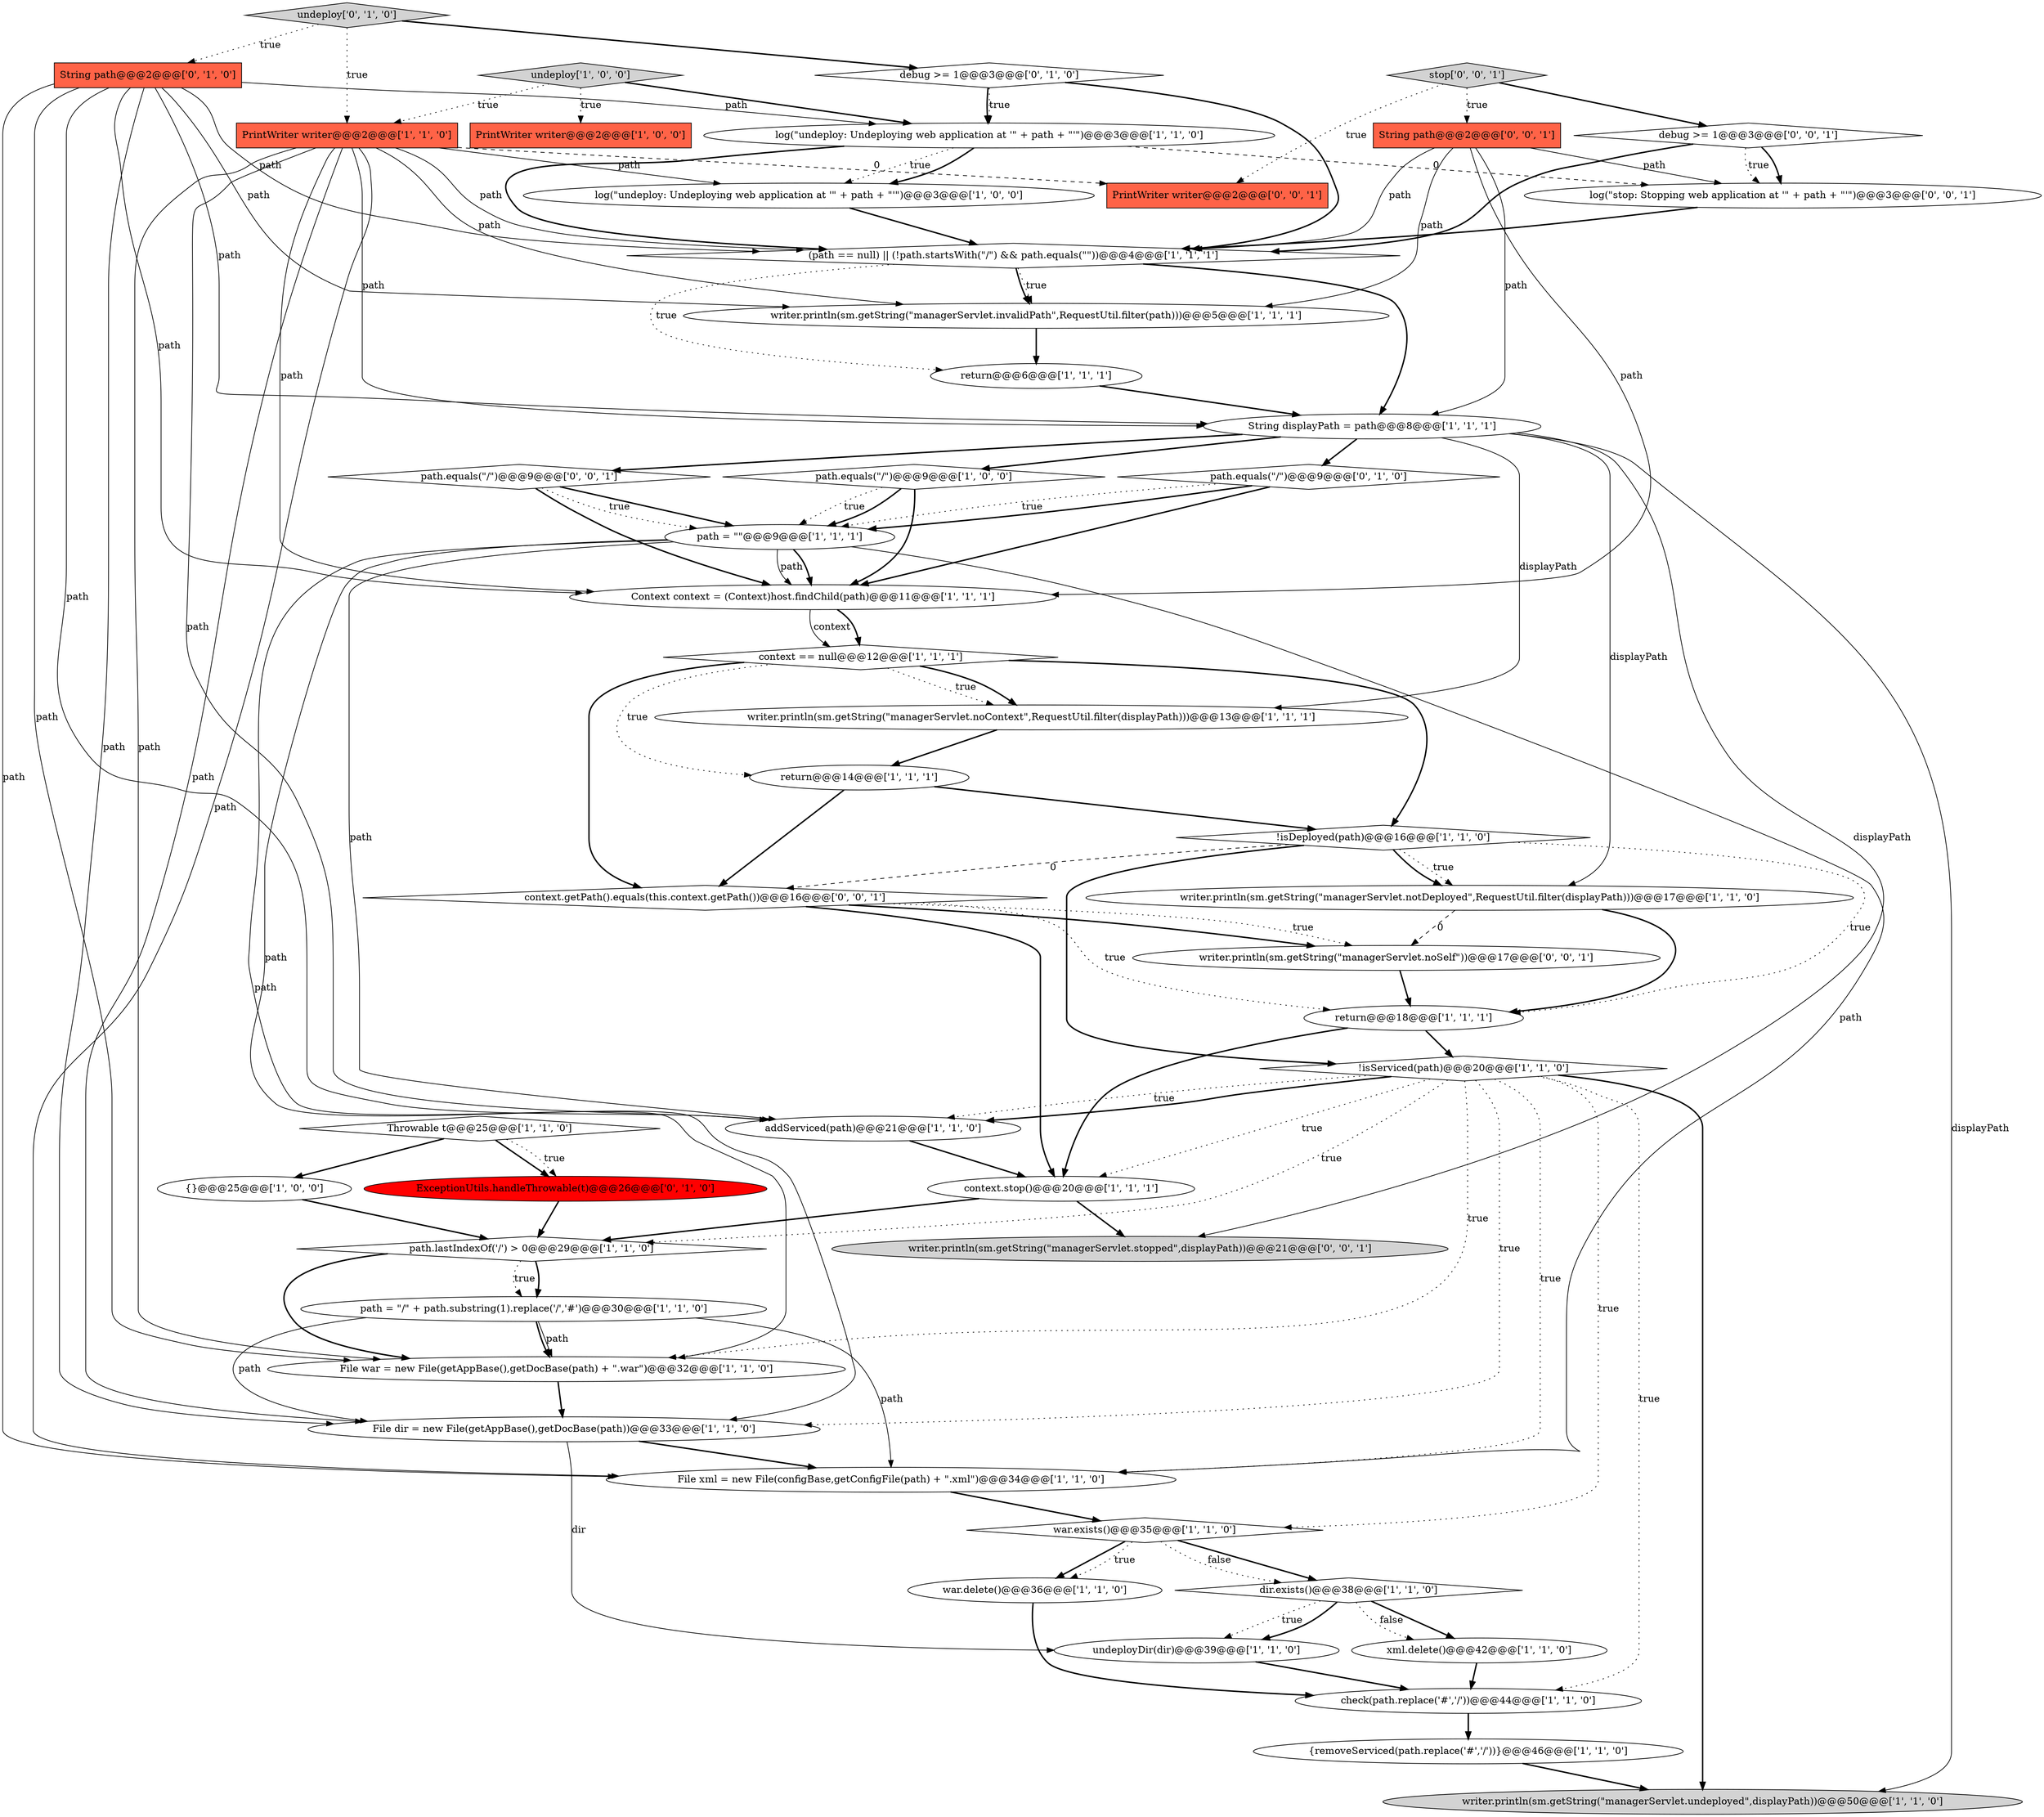 digraph {
1 [style = filled, label = "PrintWriter writer@@@2@@@['1', '0', '0']", fillcolor = tomato, shape = box image = "AAA0AAABBB1BBB"];
12 [style = filled, label = "undeployDir(dir)@@@39@@@['1', '1', '0']", fillcolor = white, shape = ellipse image = "AAA0AAABBB1BBB"];
18 [style = filled, label = "check(path.replace('#','/'))@@@44@@@['1', '1', '0']", fillcolor = white, shape = ellipse image = "AAA0AAABBB1BBB"];
24 [style = filled, label = "return@@@18@@@['1', '1', '1']", fillcolor = white, shape = ellipse image = "AAA0AAABBB1BBB"];
37 [style = filled, label = "String path@@@2@@@['0', '1', '0']", fillcolor = tomato, shape = box image = "AAA0AAABBB2BBB"];
39 [style = filled, label = "ExceptionUtils.handleThrowable(t)@@@26@@@['0', '1', '0']", fillcolor = red, shape = ellipse image = "AAA1AAABBB2BBB"];
15 [style = filled, label = "path.equals(\"/\")@@@9@@@['1', '0', '0']", fillcolor = white, shape = diamond image = "AAA0AAABBB1BBB"];
42 [style = filled, label = "context.getPath().equals(this.context.getPath())@@@16@@@['0', '0', '1']", fillcolor = white, shape = diamond image = "AAA0AAABBB3BBB"];
38 [style = filled, label = "path.equals(\"/\")@@@9@@@['0', '1', '0']", fillcolor = white, shape = diamond image = "AAA0AAABBB2BBB"];
45 [style = filled, label = "writer.println(sm.getString(\"managerServlet.stopped\",displayPath))@@@21@@@['0', '0', '1']", fillcolor = lightgray, shape = ellipse image = "AAA0AAABBB3BBB"];
31 [style = filled, label = "path = \"\"@@@9@@@['1', '1', '1']", fillcolor = white, shape = ellipse image = "AAA0AAABBB1BBB"];
41 [style = filled, label = "debug >= 1@@@3@@@['0', '0', '1']", fillcolor = white, shape = diamond image = "AAA0AAABBB3BBB"];
10 [style = filled, label = "xml.delete()@@@42@@@['1', '1', '0']", fillcolor = white, shape = ellipse image = "AAA0AAABBB1BBB"];
44 [style = filled, label = "stop['0', '0', '1']", fillcolor = lightgray, shape = diamond image = "AAA0AAABBB3BBB"];
3 [style = filled, label = "File war = new File(getAppBase(),getDocBase(path) + \".war\")@@@32@@@['1', '1', '0']", fillcolor = white, shape = ellipse image = "AAA0AAABBB1BBB"];
29 [style = filled, label = "PrintWriter writer@@@2@@@['1', '1', '0']", fillcolor = tomato, shape = box image = "AAA0AAABBB1BBB"];
9 [style = filled, label = "return@@@14@@@['1', '1', '1']", fillcolor = white, shape = ellipse image = "AAA0AAABBB1BBB"];
19 [style = filled, label = "{removeServiced(path.replace('#','/'))}@@@46@@@['1', '1', '0']", fillcolor = white, shape = ellipse image = "AAA0AAABBB1BBB"];
27 [style = filled, label = "war.exists()@@@35@@@['1', '1', '0']", fillcolor = white, shape = diamond image = "AAA0AAABBB1BBB"];
14 [style = filled, label = "path = \"/\" + path.substring(1).replace('/','#')@@@30@@@['1', '1', '0']", fillcolor = white, shape = ellipse image = "AAA0AAABBB1BBB"];
4 [style = filled, label = "writer.println(sm.getString(\"managerServlet.invalidPath\",RequestUtil.filter(path)))@@@5@@@['1', '1', '1']", fillcolor = white, shape = ellipse image = "AAA0AAABBB1BBB"];
23 [style = filled, label = "writer.println(sm.getString(\"managerServlet.noContext\",RequestUtil.filter(displayPath)))@@@13@@@['1', '1', '1']", fillcolor = white, shape = ellipse image = "AAA0AAABBB1BBB"];
36 [style = filled, label = "debug >= 1@@@3@@@['0', '1', '0']", fillcolor = white, shape = diamond image = "AAA0AAABBB2BBB"];
26 [style = filled, label = "addServiced(path)@@@21@@@['1', '1', '0']", fillcolor = white, shape = ellipse image = "AAA0AAABBB1BBB"];
7 [style = filled, label = "return@@@6@@@['1', '1', '1']", fillcolor = white, shape = ellipse image = "AAA0AAABBB1BBB"];
40 [style = filled, label = "undeploy['0', '1', '0']", fillcolor = lightgray, shape = diamond image = "AAA0AAABBB2BBB"];
16 [style = filled, label = "Context context = (Context)host.findChild(path)@@@11@@@['1', '1', '1']", fillcolor = white, shape = ellipse image = "AAA0AAABBB1BBB"];
13 [style = filled, label = "undeploy['1', '0', '0']", fillcolor = lightgray, shape = diamond image = "AAA0AAABBB1BBB"];
11 [style = filled, label = "path.lastIndexOf('/') > 0@@@29@@@['1', '1', '0']", fillcolor = white, shape = diamond image = "AAA0AAABBB1BBB"];
34 [style = filled, label = "!isServiced(path)@@@20@@@['1', '1', '0']", fillcolor = white, shape = diamond image = "AAA0AAABBB1BBB"];
47 [style = filled, label = "writer.println(sm.getString(\"managerServlet.noSelf\"))@@@17@@@['0', '0', '1']", fillcolor = white, shape = ellipse image = "AAA0AAABBB3BBB"];
6 [style = filled, label = "(path == null) || (!path.startsWith(\"/\") && path.equals(\"\"))@@@4@@@['1', '1', '1']", fillcolor = white, shape = diamond image = "AAA0AAABBB1BBB"];
25 [style = filled, label = "log(\"undeploy: Undeploying web application at '\" + path + \"'\")@@@3@@@['1', '1', '0']", fillcolor = white, shape = ellipse image = "AAA0AAABBB1BBB"];
33 [style = filled, label = "File dir = new File(getAppBase(),getDocBase(path))@@@33@@@['1', '1', '0']", fillcolor = white, shape = ellipse image = "AAA0AAABBB1BBB"];
5 [style = filled, label = "log(\"undeploy: Undeploying web application at '\" + path + \"'\")@@@3@@@['1', '0', '0']", fillcolor = white, shape = ellipse image = "AAA0AAABBB1BBB"];
28 [style = filled, label = "Throwable t@@@25@@@['1', '1', '0']", fillcolor = white, shape = diamond image = "AAA0AAABBB1BBB"];
49 [style = filled, label = "PrintWriter writer@@@2@@@['0', '0', '1']", fillcolor = tomato, shape = box image = "AAA0AAABBB3BBB"];
0 [style = filled, label = "{}@@@25@@@['1', '0', '0']", fillcolor = white, shape = ellipse image = "AAA0AAABBB1BBB"];
20 [style = filled, label = "String displayPath = path@@@8@@@['1', '1', '1']", fillcolor = white, shape = ellipse image = "AAA0AAABBB1BBB"];
22 [style = filled, label = "context == null@@@12@@@['1', '1', '1']", fillcolor = white, shape = diamond image = "AAA0AAABBB1BBB"];
21 [style = filled, label = "writer.println(sm.getString(\"managerServlet.notDeployed\",RequestUtil.filter(displayPath)))@@@17@@@['1', '1', '0']", fillcolor = white, shape = ellipse image = "AAA0AAABBB1BBB"];
32 [style = filled, label = "context.stop()@@@20@@@['1', '1', '1']", fillcolor = white, shape = ellipse image = "AAA0AAABBB1BBB"];
17 [style = filled, label = "!isDeployed(path)@@@16@@@['1', '1', '0']", fillcolor = white, shape = diamond image = "AAA0AAABBB1BBB"];
8 [style = filled, label = "File xml = new File(configBase,getConfigFile(path) + \".xml\")@@@34@@@['1', '1', '0']", fillcolor = white, shape = ellipse image = "AAA0AAABBB1BBB"];
30 [style = filled, label = "war.delete()@@@36@@@['1', '1', '0']", fillcolor = white, shape = ellipse image = "AAA0AAABBB1BBB"];
2 [style = filled, label = "writer.println(sm.getString(\"managerServlet.undeployed\",displayPath))@@@50@@@['1', '1', '0']", fillcolor = lightgray, shape = ellipse image = "AAA0AAABBB1BBB"];
35 [style = filled, label = "dir.exists()@@@38@@@['1', '1', '0']", fillcolor = white, shape = diamond image = "AAA0AAABBB1BBB"];
46 [style = filled, label = "path.equals(\"/\")@@@9@@@['0', '0', '1']", fillcolor = white, shape = diamond image = "AAA0AAABBB3BBB"];
43 [style = filled, label = "String path@@@2@@@['0', '0', '1']", fillcolor = tomato, shape = box image = "AAA0AAABBB3BBB"];
48 [style = filled, label = "log(\"stop: Stopping web application at '\" + path + \"'\")@@@3@@@['0', '0', '1']", fillcolor = white, shape = ellipse image = "AAA0AAABBB3BBB"];
14->3 [style = bold, label=""];
20->45 [style = solid, label="displayPath"];
42->47 [style = dotted, label="true"];
11->14 [style = bold, label=""];
15->31 [style = dotted, label="true"];
24->32 [style = bold, label=""];
25->48 [style = dashed, label="0"];
29->3 [style = solid, label="path"];
29->20 [style = solid, label="path"];
24->34 [style = bold, label=""];
46->31 [style = bold, label=""];
44->49 [style = dotted, label="true"];
21->24 [style = bold, label=""];
38->31 [style = bold, label=""];
35->12 [style = dotted, label="true"];
25->6 [style = bold, label=""];
40->37 [style = dotted, label="true"];
30->18 [style = bold, label=""];
34->26 [style = dotted, label="true"];
28->0 [style = bold, label=""];
41->48 [style = bold, label=""];
34->27 [style = dotted, label="true"];
34->2 [style = bold, label=""];
34->26 [style = bold, label=""];
12->18 [style = bold, label=""];
37->6 [style = solid, label="path"];
38->31 [style = dotted, label="true"];
35->10 [style = bold, label=""];
37->26 [style = solid, label="path"];
29->6 [style = solid, label="path"];
32->11 [style = bold, label=""];
20->15 [style = bold, label=""];
8->27 [style = bold, label=""];
17->21 [style = bold, label=""];
35->12 [style = bold, label=""];
36->6 [style = bold, label=""];
13->25 [style = bold, label=""];
26->32 [style = bold, label=""];
22->23 [style = dotted, label="true"];
44->43 [style = dotted, label="true"];
34->18 [style = dotted, label="true"];
37->33 [style = solid, label="path"];
27->30 [style = bold, label=""];
33->12 [style = solid, label="dir"];
11->14 [style = dotted, label="true"];
18->19 [style = bold, label=""];
46->31 [style = dotted, label="true"];
9->17 [style = bold, label=""];
43->20 [style = solid, label="path"];
14->33 [style = solid, label="path"];
3->33 [style = bold, label=""];
19->2 [style = bold, label=""];
20->38 [style = bold, label=""];
41->6 [style = bold, label=""];
22->23 [style = bold, label=""];
16->22 [style = solid, label="context"];
31->3 [style = solid, label="path"];
40->29 [style = dotted, label="true"];
37->25 [style = solid, label="path"];
42->24 [style = dotted, label="true"];
25->5 [style = dotted, label="true"];
41->48 [style = dotted, label="true"];
6->4 [style = bold, label=""];
17->34 [style = bold, label=""];
34->8 [style = dotted, label="true"];
36->25 [style = bold, label=""];
5->6 [style = bold, label=""];
15->31 [style = bold, label=""];
37->16 [style = solid, label="path"];
13->29 [style = dotted, label="true"];
43->6 [style = solid, label="path"];
29->8 [style = solid, label="path"];
44->41 [style = bold, label=""];
6->7 [style = dotted, label="true"];
42->32 [style = bold, label=""];
22->17 [style = bold, label=""];
14->8 [style = solid, label="path"];
22->9 [style = dotted, label="true"];
37->4 [style = solid, label="path"];
17->21 [style = dotted, label="true"];
33->8 [style = bold, label=""];
22->42 [style = bold, label=""];
10->18 [style = bold, label=""];
29->5 [style = solid, label="path"];
35->10 [style = dotted, label="false"];
46->16 [style = bold, label=""];
37->3 [style = solid, label="path"];
9->42 [style = bold, label=""];
28->39 [style = bold, label=""];
34->11 [style = dotted, label="true"];
38->16 [style = bold, label=""];
42->47 [style = bold, label=""];
0->11 [style = bold, label=""];
7->20 [style = bold, label=""];
48->6 [style = bold, label=""];
17->42 [style = dashed, label="0"];
4->7 [style = bold, label=""];
27->35 [style = bold, label=""];
31->8 [style = solid, label="path"];
6->20 [style = bold, label=""];
21->47 [style = dashed, label="0"];
37->8 [style = solid, label="path"];
37->20 [style = solid, label="path"];
11->3 [style = bold, label=""];
40->36 [style = bold, label=""];
47->24 [style = bold, label=""];
31->33 [style = solid, label="path"];
34->33 [style = dotted, label="true"];
43->16 [style = solid, label="path"];
25->5 [style = bold, label=""];
31->16 [style = solid, label="path"];
43->4 [style = solid, label="path"];
27->35 [style = dotted, label="false"];
29->16 [style = solid, label="path"];
17->24 [style = dotted, label="true"];
34->32 [style = dotted, label="true"];
20->2 [style = solid, label="displayPath"];
14->3 [style = solid, label="path"];
32->45 [style = bold, label=""];
20->23 [style = solid, label="displayPath"];
20->21 [style = solid, label="displayPath"];
31->16 [style = bold, label=""];
43->48 [style = solid, label="path"];
20->46 [style = bold, label=""];
29->26 [style = solid, label="path"];
15->16 [style = bold, label=""];
29->4 [style = solid, label="path"];
16->22 [style = bold, label=""];
39->11 [style = bold, label=""];
13->1 [style = dotted, label="true"];
27->30 [style = dotted, label="true"];
34->3 [style = dotted, label="true"];
6->4 [style = dotted, label="true"];
29->33 [style = solid, label="path"];
29->49 [style = dashed, label="0"];
31->26 [style = solid, label="path"];
28->39 [style = dotted, label="true"];
23->9 [style = bold, label=""];
36->25 [style = dotted, label="true"];
}
